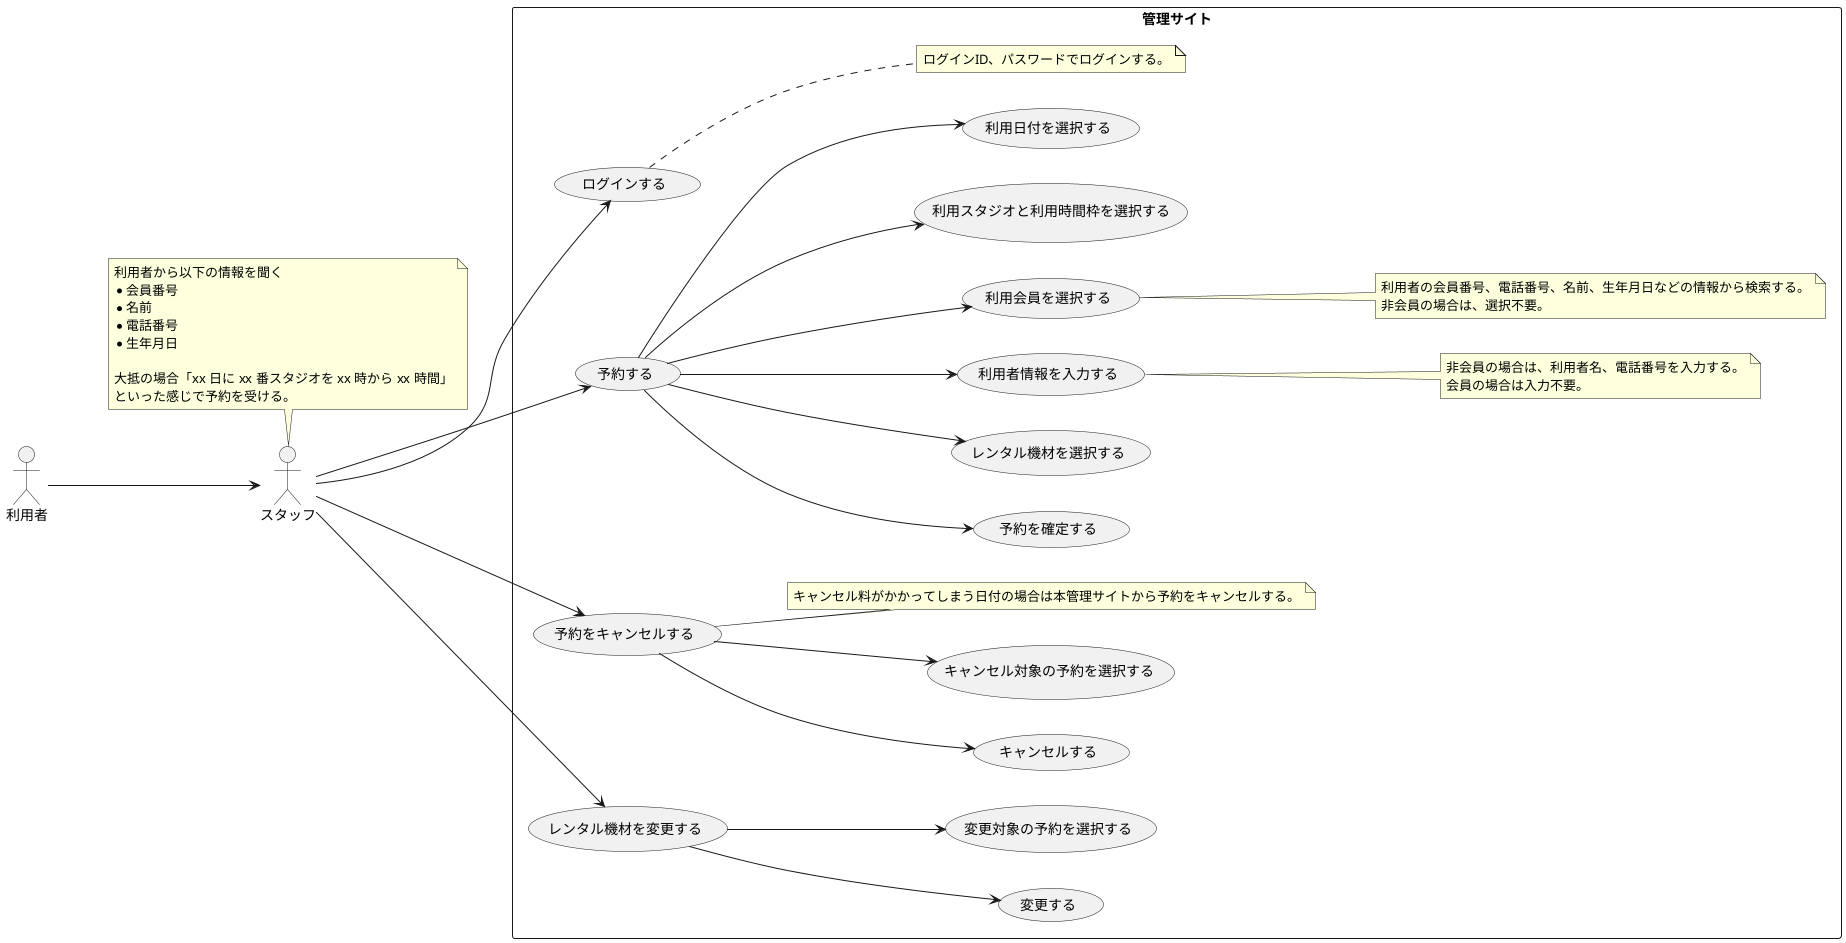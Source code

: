 @startuml Usecase

left to right direction

actor 利用者
actor スタッフ

利用者 --> スタッフ

note top of スタッフ
利用者から以下の情報を聞く
* 会員番号
* 名前
* 電話番号
* 生年月日

大抵の場合「xx 日に xx 番スタジオを xx 時から xx 時間」
といった感じで予約を受ける。
end note

rectangle 管理サイト {
    スタッフ --> (ログインする)
    スタッフ --> (予約する)
    (予約する) --> (予約を確定する)
    (予約する) --> (レンタル機材を選択する)
    (予約する) --> (利用者情報を入力する)
    (予約する) --> (利用会員を選択する)
    (予約する) --> (利用スタジオと利用時間枠を選択する)
    (予約する) --> (利用日付を選択する)

    note right of (ログインする)
    ログインID、パスワードでログインする。
    end note

    note right of (利用会員を選択する)
    利用者の会員番号、電話番号、名前、生年月日などの情報から検索する。
    非会員の場合は、選択不要。
    end note

    note right of (利用者情報を入力する)
    非会員の場合は、利用者名、電話番号を入力する。
    会員の場合は入力不要。
    end note

    スタッフ --> (予約をキャンセルする)
    (予約をキャンセルする) --> (キャンセルする)
    (予約をキャンセルする) --> (キャンセル対象の予約を選択する)

    note right of (予約をキャンセルする)
    キャンセル料がかかってしまう日付の場合は本管理サイトから予約をキャンセルする。
    end note

    スタッフ --> (レンタル機材を変更する)
    (レンタル機材を変更する) --> (変更する)
    (レンタル機材を変更する) --> (変更対象の予約を選択する)
}

@enduml
